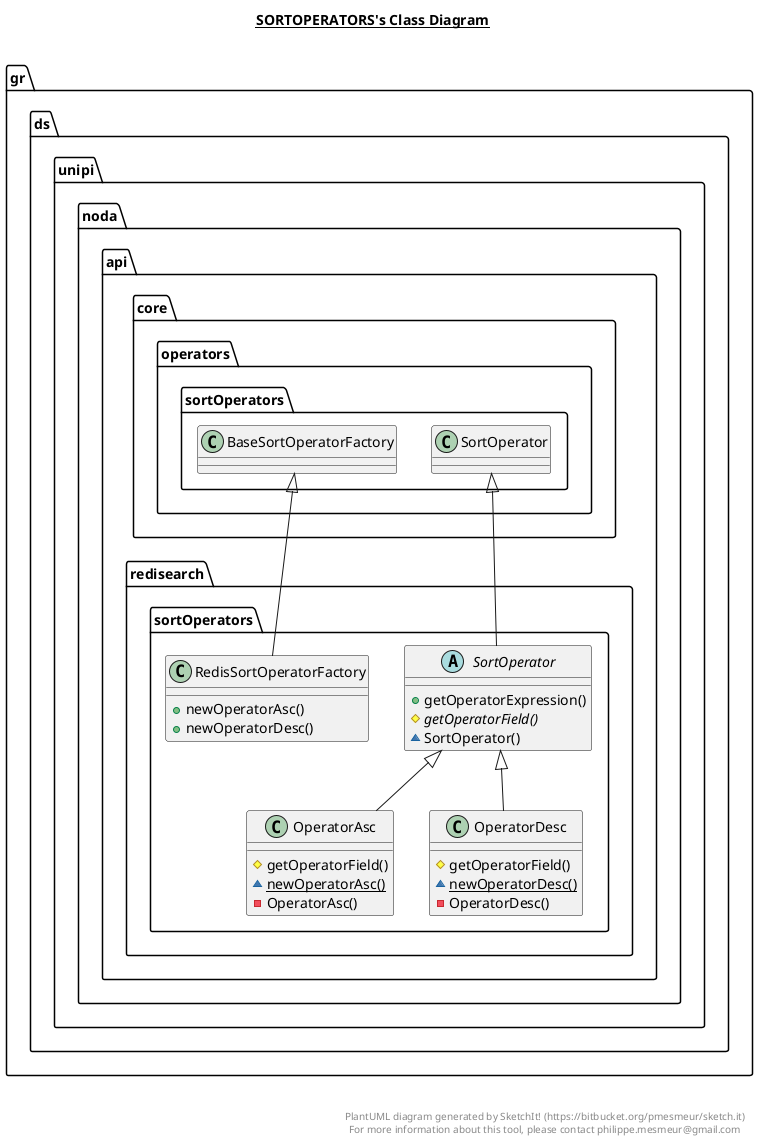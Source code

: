 @startuml

title __SORTOPERATORS's Class Diagram__\n

  namespace gr.ds.unipi.noda.api.redisearch {
    namespace sortOperators {
      class gr.ds.unipi.noda.api.redisearch.sortOperators.OperatorAsc {
          # getOperatorField()
          {static} ~ newOperatorAsc()
          - OperatorAsc()
      }
    }
  }
  

  namespace gr.ds.unipi.noda.api.redisearch {
    namespace sortOperators {
      class gr.ds.unipi.noda.api.redisearch.sortOperators.OperatorDesc {
          # getOperatorField()
          {static} ~ newOperatorDesc()
          - OperatorDesc()
      }
    }
  }
  

  namespace gr.ds.unipi.noda.api.redisearch {
    namespace sortOperators {
      class gr.ds.unipi.noda.api.redisearch.sortOperators.RedisSortOperatorFactory {
          + newOperatorAsc()
          + newOperatorDesc()
      }
    }
  }
  

  namespace gr.ds.unipi.noda.api.redisearch {
    namespace sortOperators {
      abstract class gr.ds.unipi.noda.api.redisearch.sortOperators.SortOperator {
          + getOperatorExpression()
          {abstract} # getOperatorField()
          ~ SortOperator()
      }
    }
  }
  

  gr.ds.unipi.noda.api.redisearch.sortOperators.OperatorAsc -up-|> gr.ds.unipi.noda.api.redisearch.sortOperators.SortOperator
  gr.ds.unipi.noda.api.redisearch.sortOperators.OperatorDesc -up-|> gr.ds.unipi.noda.api.redisearch.sortOperators.SortOperator
  gr.ds.unipi.noda.api.redisearch.sortOperators.RedisSortOperatorFactory -up-|> gr.ds.unipi.noda.api.core.operators.sortOperators.BaseSortOperatorFactory
  gr.ds.unipi.noda.api.redisearch.sortOperators.SortOperator -up-|> gr.ds.unipi.noda.api.core.operators.sortOperators.SortOperator


right footer


PlantUML diagram generated by SketchIt! (https://bitbucket.org/pmesmeur/sketch.it)
For more information about this tool, please contact philippe.mesmeur@gmail.com
endfooter

@enduml
